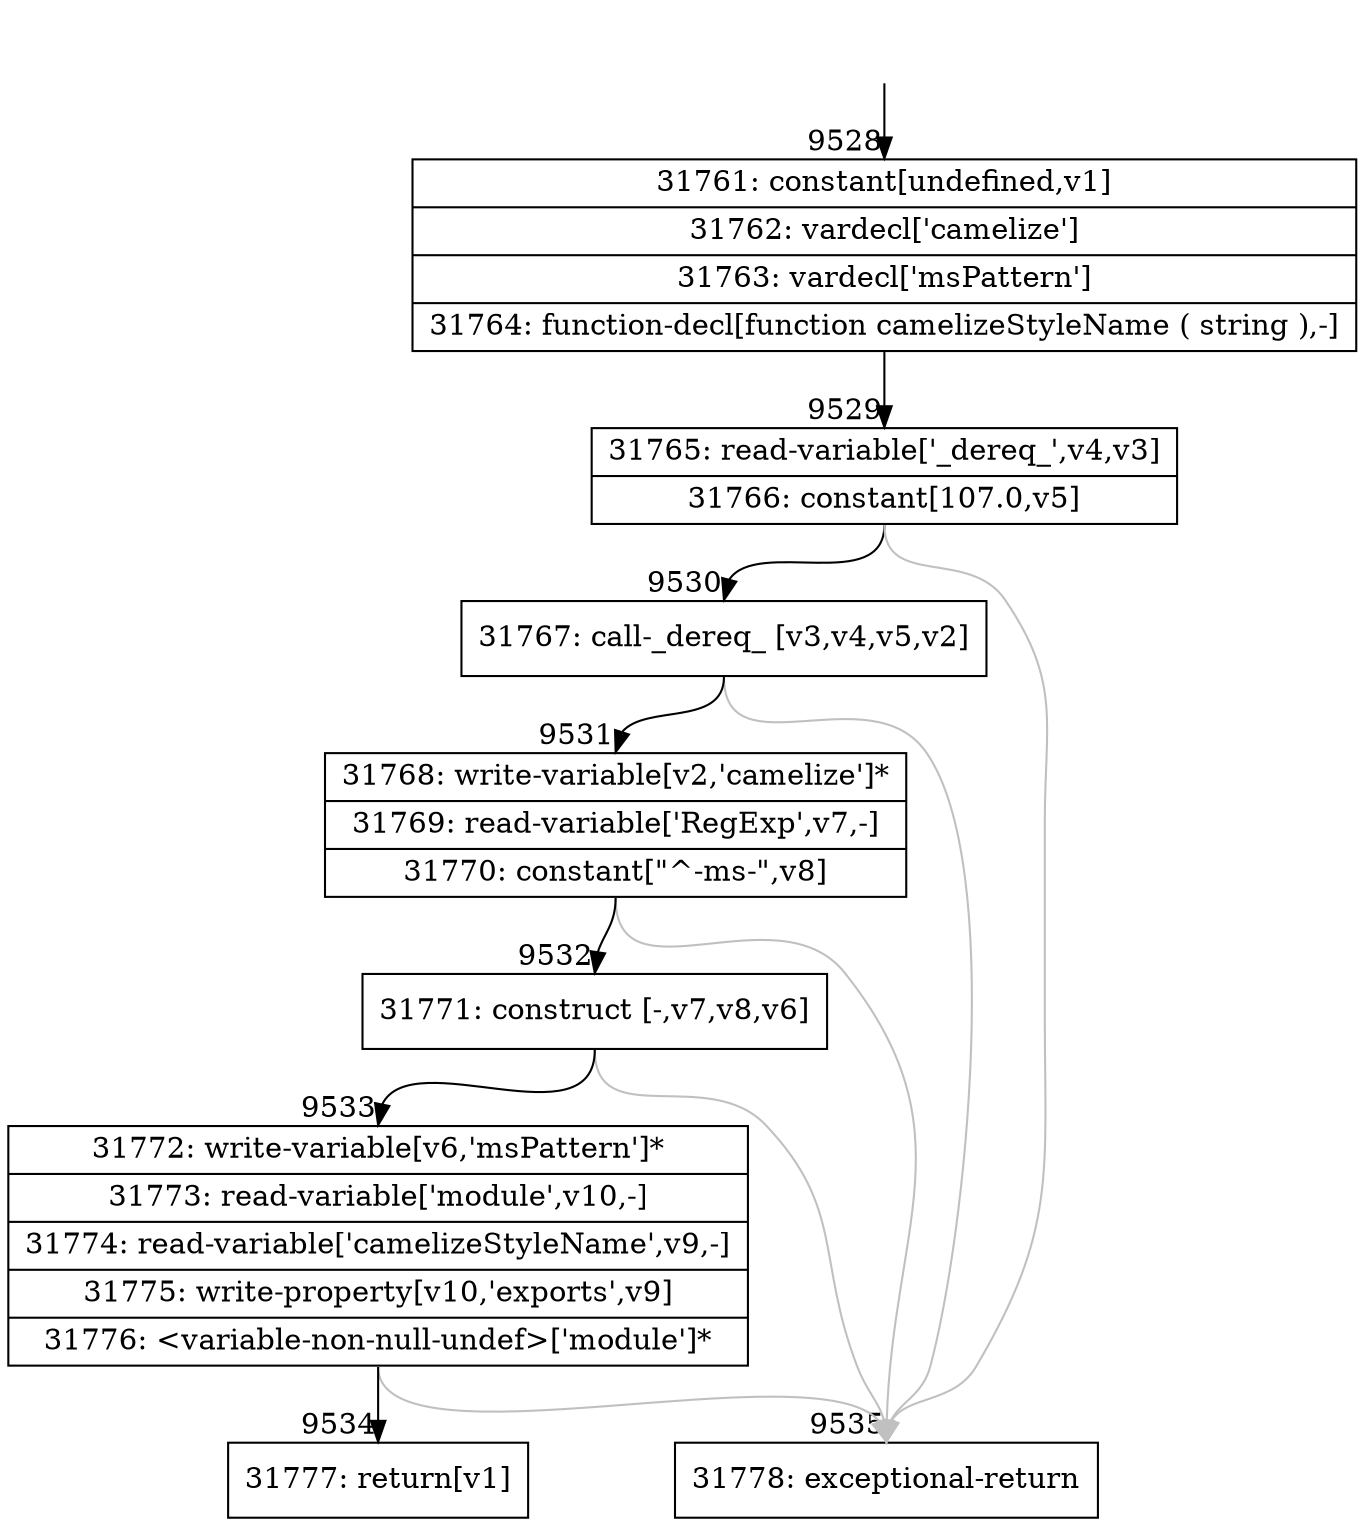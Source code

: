 digraph {
rankdir="TD"
BB_entry701[shape=none,label=""];
BB_entry701 -> BB9528 [tailport=s, headport=n, headlabel="    9528"]
BB9528 [shape=record label="{31761: constant[undefined,v1]|31762: vardecl['camelize']|31763: vardecl['msPattern']|31764: function-decl[function camelizeStyleName ( string ),-]}" ] 
BB9528 -> BB9529 [tailport=s, headport=n, headlabel="      9529"]
BB9529 [shape=record label="{31765: read-variable['_dereq_',v4,v3]|31766: constant[107.0,v5]}" ] 
BB9529 -> BB9530 [tailport=s, headport=n, headlabel="      9530"]
BB9529 -> BB9535 [tailport=s, headport=n, color=gray, headlabel="      9535"]
BB9530 [shape=record label="{31767: call-_dereq_ [v3,v4,v5,v2]}" ] 
BB9530 -> BB9531 [tailport=s, headport=n, headlabel="      9531"]
BB9530 -> BB9535 [tailport=s, headport=n, color=gray]
BB9531 [shape=record label="{31768: write-variable[v2,'camelize']*|31769: read-variable['RegExp',v7,-]|31770: constant[\"^-ms-\",v8]}" ] 
BB9531 -> BB9532 [tailport=s, headport=n, headlabel="      9532"]
BB9531 -> BB9535 [tailport=s, headport=n, color=gray]
BB9532 [shape=record label="{31771: construct [-,v7,v8,v6]}" ] 
BB9532 -> BB9533 [tailport=s, headport=n, headlabel="      9533"]
BB9532 -> BB9535 [tailport=s, headport=n, color=gray]
BB9533 [shape=record label="{31772: write-variable[v6,'msPattern']*|31773: read-variable['module',v10,-]|31774: read-variable['camelizeStyleName',v9,-]|31775: write-property[v10,'exports',v9]|31776: \<variable-non-null-undef\>['module']*}" ] 
BB9533 -> BB9534 [tailport=s, headport=n, headlabel="      9534"]
BB9533 -> BB9535 [tailport=s, headport=n, color=gray]
BB9534 [shape=record label="{31777: return[v1]}" ] 
BB9535 [shape=record label="{31778: exceptional-return}" ] 
//#$~ 16949
}
